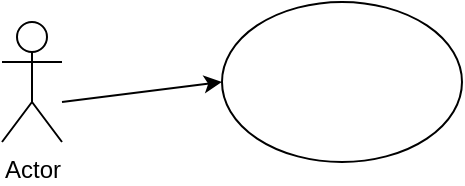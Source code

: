 <mxfile version="23.1.5" type="github">
  <diagram name="Page-1" id="JY7jtLr262ObyJLE_bb7">
    <mxGraphModel dx="954" dy="600" grid="1" gridSize="10" guides="1" tooltips="1" connect="1" arrows="1" fold="1" page="1" pageScale="1" pageWidth="850" pageHeight="1100" math="0" shadow="0">
      <root>
        <mxCell id="0" />
        <mxCell id="1" parent="0" />
        <mxCell id="m6FcQsW0zDzOfTB1Cvrh-1" value="Actor" style="shape=umlActor;verticalLabelPosition=bottom;verticalAlign=top;html=1;outlineConnect=0;" parent="1" vertex="1">
          <mxGeometry x="120" y="190" width="30" height="60" as="geometry" />
        </mxCell>
        <mxCell id="m6FcQsW0zDzOfTB1Cvrh-2" value="" style="ellipse;whiteSpace=wrap;html=1;" parent="1" vertex="1">
          <mxGeometry x="230" y="180" width="120" height="80" as="geometry" />
        </mxCell>
        <mxCell id="o6_2V5FxiQhLZnmm3iGg-1" value="" style="endArrow=classic;html=1;rounded=0;entryX=0;entryY=0.5;entryDx=0;entryDy=0;" edge="1" parent="1" target="m6FcQsW0zDzOfTB1Cvrh-2">
          <mxGeometry width="50" height="50" relative="1" as="geometry">
            <mxPoint x="150" y="230" as="sourcePoint" />
            <mxPoint x="200" y="180" as="targetPoint" />
          </mxGeometry>
        </mxCell>
      </root>
    </mxGraphModel>
  </diagram>
</mxfile>
